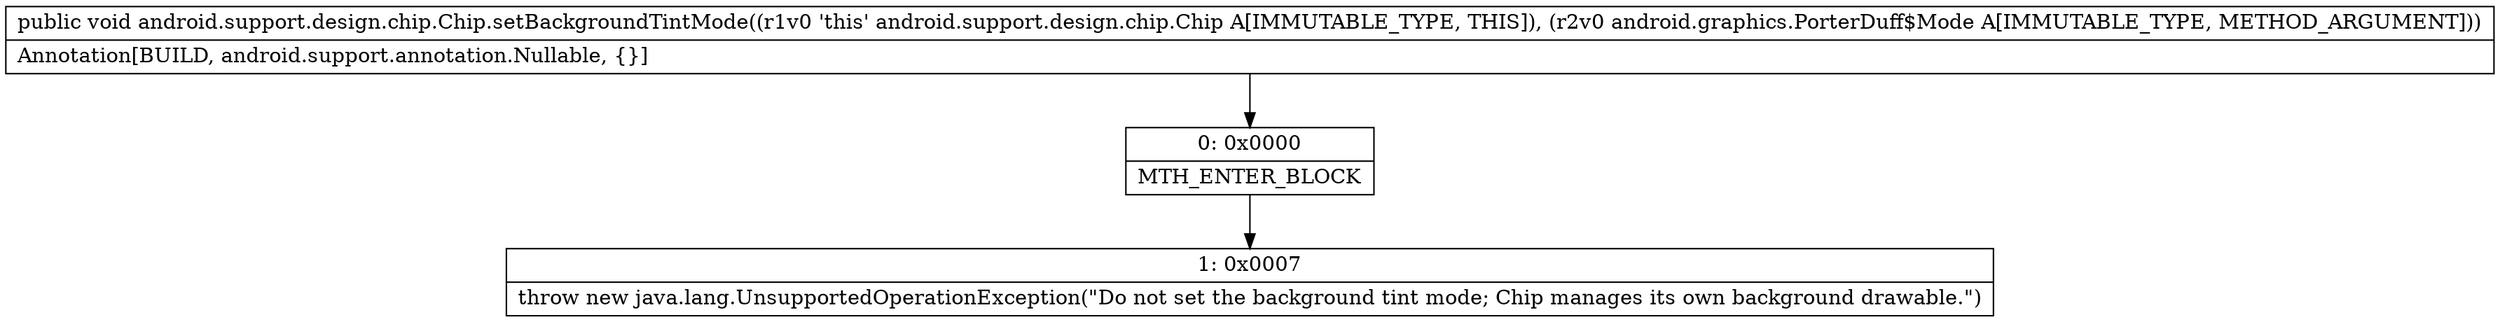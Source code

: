 digraph "CFG forandroid.support.design.chip.Chip.setBackgroundTintMode(Landroid\/graphics\/PorterDuff$Mode;)V" {
Node_0 [shape=record,label="{0\:\ 0x0000|MTH_ENTER_BLOCK\l}"];
Node_1 [shape=record,label="{1\:\ 0x0007|throw new java.lang.UnsupportedOperationException(\"Do not set the background tint mode; Chip manages its own background drawable.\")\l}"];
MethodNode[shape=record,label="{public void android.support.design.chip.Chip.setBackgroundTintMode((r1v0 'this' android.support.design.chip.Chip A[IMMUTABLE_TYPE, THIS]), (r2v0 android.graphics.PorterDuff$Mode A[IMMUTABLE_TYPE, METHOD_ARGUMENT]))  | Annotation[BUILD, android.support.annotation.Nullable, \{\}]\l}"];
MethodNode -> Node_0;
Node_0 -> Node_1;
}

